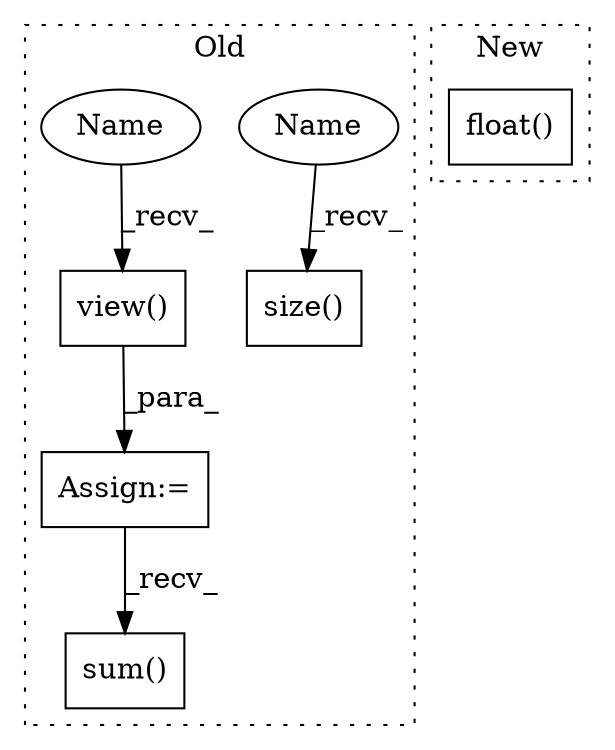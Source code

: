 digraph G {
subgraph cluster0 {
1 [label="sum()" a="75" s="2694" l="12" shape="box"];
3 [label="view()" a="75" s="2221,2253" l="12,1" shape="box"];
4 [label="size()" a="75" s="2485" l="13" shape="box"];
5 [label="Assign:=" a="68" s="2654" l="3" shape="box"];
6 [label="Name" a="87" s="2485" l="6" shape="ellipse"];
7 [label="Name" a="87" s="2221" l="6" shape="ellipse"];
label = "Old";
style="dotted";
}
subgraph cluster1 {
2 [label="float()" a="75" s="2037" l="95" shape="box"];
label = "New";
style="dotted";
}
3 -> 5 [label="_para_"];
5 -> 1 [label="_recv_"];
6 -> 4 [label="_recv_"];
7 -> 3 [label="_recv_"];
}